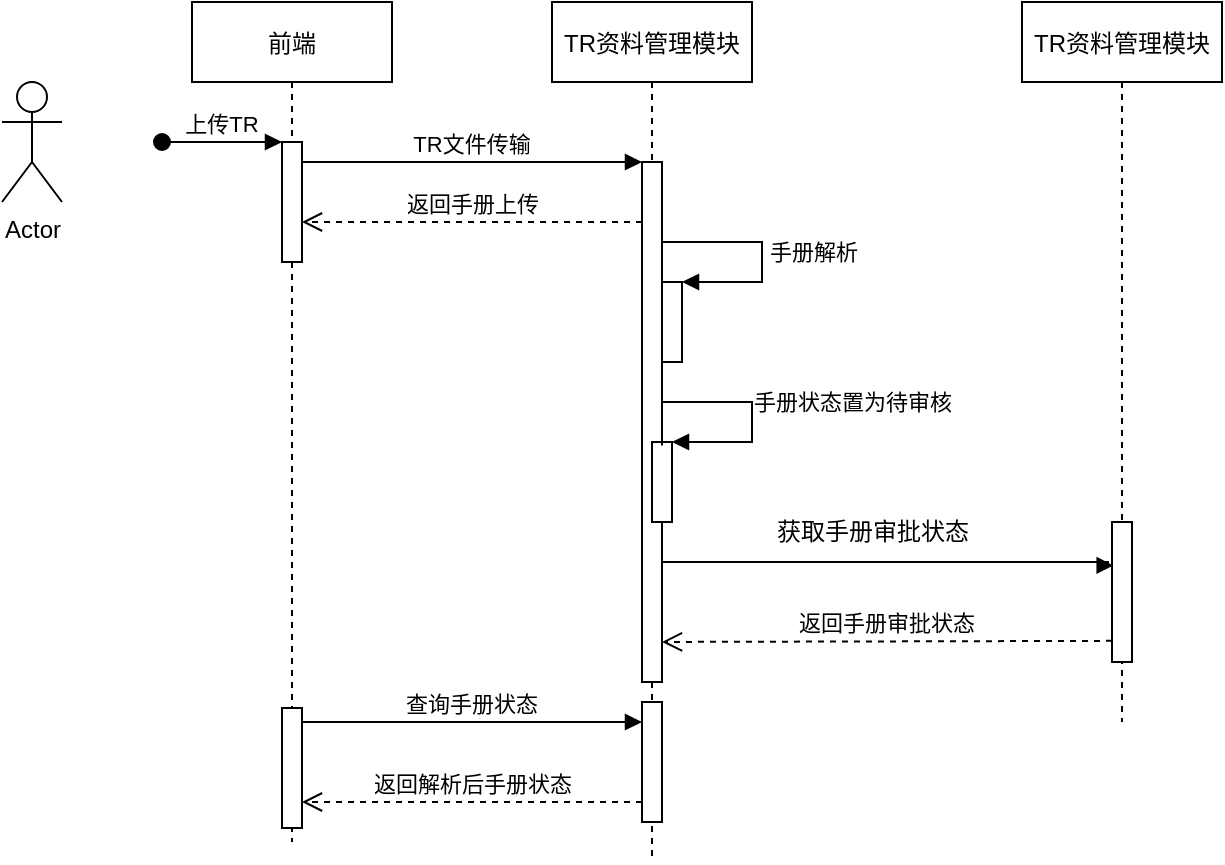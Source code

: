 <mxfile version="20.7.4" type="github">
  <diagram id="kgpKYQtTHZ0yAKxKKP6v" name="Page-1">
    <mxGraphModel dx="724" dy="357" grid="1" gridSize="10" guides="1" tooltips="1" connect="1" arrows="1" fold="1" page="1" pageScale="1" pageWidth="850" pageHeight="1100" math="0" shadow="0">
      <root>
        <mxCell id="0" />
        <mxCell id="1" parent="0" />
        <mxCell id="3nuBFxr9cyL0pnOWT2aG-1" value="前端" style="shape=umlLifeline;perimeter=lifelinePerimeter;container=1;collapsible=0;recursiveResize=0;rounded=0;shadow=0;strokeWidth=1;" parent="1" vertex="1">
          <mxGeometry x="195" y="90" width="100" height="420" as="geometry" />
        </mxCell>
        <mxCell id="3nuBFxr9cyL0pnOWT2aG-2" value="" style="points=[];perimeter=orthogonalPerimeter;rounded=0;shadow=0;strokeWidth=1;" parent="3nuBFxr9cyL0pnOWT2aG-1" vertex="1">
          <mxGeometry x="45" y="70" width="10" height="60" as="geometry" />
        </mxCell>
        <mxCell id="3nuBFxr9cyL0pnOWT2aG-3" value="上传TR" style="verticalAlign=bottom;startArrow=oval;endArrow=block;startSize=8;shadow=0;strokeWidth=1;" parent="3nuBFxr9cyL0pnOWT2aG-1" target="3nuBFxr9cyL0pnOWT2aG-2" edge="1">
          <mxGeometry relative="1" as="geometry">
            <mxPoint x="-15" y="70" as="sourcePoint" />
          </mxGeometry>
        </mxCell>
        <mxCell id="S2ytOu2RNEmd-ctdLN_k-17" value="" style="points=[];perimeter=orthogonalPerimeter;rounded=0;shadow=0;strokeWidth=1;" vertex="1" parent="3nuBFxr9cyL0pnOWT2aG-1">
          <mxGeometry x="45" y="353" width="10" height="60" as="geometry" />
        </mxCell>
        <mxCell id="3nuBFxr9cyL0pnOWT2aG-5" value="TR资料管理模块" style="shape=umlLifeline;perimeter=lifelinePerimeter;container=1;collapsible=0;recursiveResize=0;rounded=0;shadow=0;strokeWidth=1;" parent="1" vertex="1">
          <mxGeometry x="375" y="90" width="100" height="430" as="geometry" />
        </mxCell>
        <mxCell id="3nuBFxr9cyL0pnOWT2aG-6" value="" style="points=[];perimeter=orthogonalPerimeter;rounded=0;shadow=0;strokeWidth=1;" parent="3nuBFxr9cyL0pnOWT2aG-5" vertex="1">
          <mxGeometry x="45" y="80" width="10" height="260" as="geometry" />
        </mxCell>
        <mxCell id="S2ytOu2RNEmd-ctdLN_k-2" value="" style="html=1;points=[];perimeter=orthogonalPerimeter;" vertex="1" parent="3nuBFxr9cyL0pnOWT2aG-5">
          <mxGeometry x="55" y="140" width="10" height="40" as="geometry" />
        </mxCell>
        <mxCell id="S2ytOu2RNEmd-ctdLN_k-3" value="手册解析" style="edgeStyle=orthogonalEdgeStyle;html=1;align=left;spacingLeft=2;endArrow=block;rounded=0;entryX=1;entryY=0;" edge="1" target="S2ytOu2RNEmd-ctdLN_k-2" parent="3nuBFxr9cyL0pnOWT2aG-5" source="3nuBFxr9cyL0pnOWT2aG-6">
          <mxGeometry relative="1" as="geometry">
            <mxPoint x="175" y="170" as="sourcePoint" />
            <Array as="points">
              <mxPoint x="105" y="120" />
              <mxPoint x="105" y="140" />
            </Array>
          </mxGeometry>
        </mxCell>
        <mxCell id="S2ytOu2RNEmd-ctdLN_k-4" value="" style="html=1;points=[];perimeter=orthogonalPerimeter;" vertex="1" parent="3nuBFxr9cyL0pnOWT2aG-5">
          <mxGeometry x="50" y="220" width="10" height="40" as="geometry" />
        </mxCell>
        <mxCell id="S2ytOu2RNEmd-ctdLN_k-5" value="手册状态置为待审核" style="edgeStyle=orthogonalEdgeStyle;html=1;align=left;spacingLeft=2;endArrow=block;rounded=0;entryX=1;entryY=0;exitX=1;exitY=0.545;exitDx=0;exitDy=0;exitPerimeter=0;" edge="1" parent="3nuBFxr9cyL0pnOWT2aG-5" target="S2ytOu2RNEmd-ctdLN_k-4" source="3nuBFxr9cyL0pnOWT2aG-6">
          <mxGeometry relative="1" as="geometry">
            <mxPoint x="60" y="200" as="sourcePoint" />
            <Array as="points">
              <mxPoint x="100" y="200" />
              <mxPoint x="100" y="220" />
            </Array>
          </mxGeometry>
        </mxCell>
        <mxCell id="S2ytOu2RNEmd-ctdLN_k-12" value="" style="endArrow=block;endFill=1;html=1;edgeStyle=orthogonalEdgeStyle;align=left;verticalAlign=top;rounded=0;entryX=0.084;entryY=0.31;entryDx=0;entryDy=0;entryPerimeter=0;" edge="1" parent="3nuBFxr9cyL0pnOWT2aG-5" target="S2ytOu2RNEmd-ctdLN_k-7">
          <mxGeometry x="-1" relative="1" as="geometry">
            <mxPoint x="55" y="280" as="sourcePoint" />
            <mxPoint x="215" y="180" as="targetPoint" />
            <Array as="points">
              <mxPoint x="278" y="280" />
              <mxPoint x="278" y="282" />
            </Array>
          </mxGeometry>
        </mxCell>
        <mxCell id="S2ytOu2RNEmd-ctdLN_k-18" value="" style="points=[];perimeter=orthogonalPerimeter;rounded=0;shadow=0;strokeWidth=1;" vertex="1" parent="3nuBFxr9cyL0pnOWT2aG-5">
          <mxGeometry x="45" y="350" width="10" height="60" as="geometry" />
        </mxCell>
        <mxCell id="S2ytOu2RNEmd-ctdLN_k-19" value="查询手册状态" style="verticalAlign=bottom;endArrow=block;entryX=0;entryY=0;shadow=0;strokeWidth=1;" edge="1" parent="3nuBFxr9cyL0pnOWT2aG-5">
          <mxGeometry relative="1" as="geometry">
            <mxPoint x="-125" y="360.0" as="sourcePoint" />
            <mxPoint x="45" y="360.0" as="targetPoint" />
          </mxGeometry>
        </mxCell>
        <mxCell id="3nuBFxr9cyL0pnOWT2aG-8" value="TR文件传输" style="verticalAlign=bottom;endArrow=block;entryX=0;entryY=0;shadow=0;strokeWidth=1;" parent="1" source="3nuBFxr9cyL0pnOWT2aG-2" target="3nuBFxr9cyL0pnOWT2aG-6" edge="1">
          <mxGeometry relative="1" as="geometry">
            <mxPoint x="350" y="170" as="sourcePoint" />
          </mxGeometry>
        </mxCell>
        <mxCell id="S2ytOu2RNEmd-ctdLN_k-1" value="Actor" style="shape=umlActor;verticalLabelPosition=bottom;verticalAlign=top;html=1;outlineConnect=0;" vertex="1" parent="1">
          <mxGeometry x="100" y="130" width="30" height="60" as="geometry" />
        </mxCell>
        <mxCell id="S2ytOu2RNEmd-ctdLN_k-6" value="TR资料管理模块" style="shape=umlLifeline;perimeter=lifelinePerimeter;container=1;collapsible=0;recursiveResize=0;rounded=0;shadow=0;strokeWidth=1;" vertex="1" parent="1">
          <mxGeometry x="610" y="90" width="100" height="360" as="geometry" />
        </mxCell>
        <mxCell id="S2ytOu2RNEmd-ctdLN_k-7" value="" style="points=[];perimeter=orthogonalPerimeter;rounded=0;shadow=0;strokeWidth=1;" vertex="1" parent="S2ytOu2RNEmd-ctdLN_k-6">
          <mxGeometry x="45" y="260" width="10" height="70" as="geometry" />
        </mxCell>
        <mxCell id="S2ytOu2RNEmd-ctdLN_k-15" value="返回手册审批状态" style="verticalAlign=bottom;endArrow=open;dashed=1;endSize=8;exitX=0;exitY=0.95;shadow=0;strokeWidth=1;entryX=1;entryY=0.923;entryDx=0;entryDy=0;entryPerimeter=0;" edge="1" parent="S2ytOu2RNEmd-ctdLN_k-6" target="3nuBFxr9cyL0pnOWT2aG-6">
          <mxGeometry relative="1" as="geometry">
            <mxPoint x="-125" y="319.43" as="targetPoint" />
            <mxPoint x="45" y="319.43" as="sourcePoint" />
          </mxGeometry>
        </mxCell>
        <mxCell id="S2ytOu2RNEmd-ctdLN_k-14" value="获取手册审批状态" style="text;html=1;align=center;verticalAlign=middle;resizable=0;points=[];autosize=1;strokeColor=none;fillColor=none;" vertex="1" parent="1">
          <mxGeometry x="475" y="340" width="120" height="30" as="geometry" />
        </mxCell>
        <mxCell id="S2ytOu2RNEmd-ctdLN_k-16" value="返回手册上传" style="html=1;verticalAlign=bottom;endArrow=open;dashed=1;endSize=8;rounded=0;" edge="1" parent="1">
          <mxGeometry relative="1" as="geometry">
            <mxPoint x="420" y="200" as="sourcePoint" />
            <mxPoint x="250" y="200" as="targetPoint" />
          </mxGeometry>
        </mxCell>
        <mxCell id="S2ytOu2RNEmd-ctdLN_k-21" value="返回解析后手册状态" style="html=1;verticalAlign=bottom;endArrow=open;dashed=1;endSize=8;rounded=0;" edge="1" parent="1">
          <mxGeometry relative="1" as="geometry">
            <mxPoint x="420" y="490" as="sourcePoint" />
            <mxPoint x="250" y="490" as="targetPoint" />
          </mxGeometry>
        </mxCell>
      </root>
    </mxGraphModel>
  </diagram>
</mxfile>
